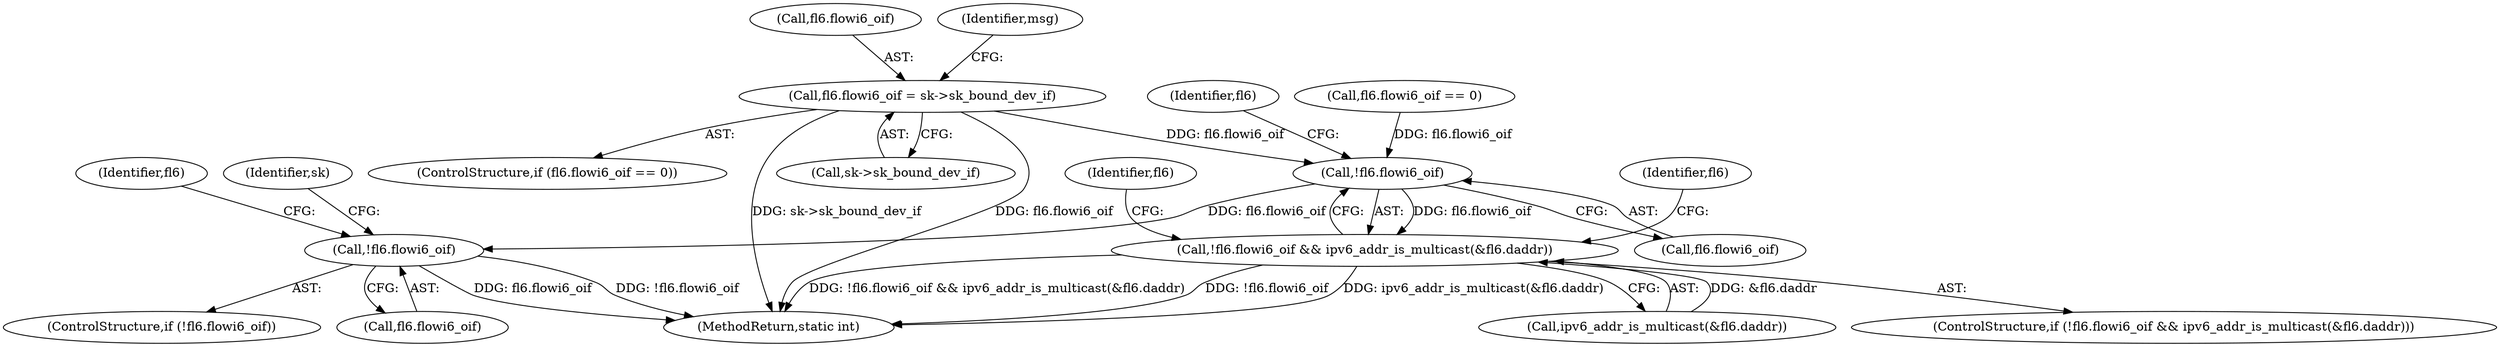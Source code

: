 digraph "0_linux_45f6fad84cc305103b28d73482b344d7f5b76f39_19@pointer" {
"1000328" [label="(Call,fl6.flowi6_oif = sk->sk_bound_dev_if)"];
"1000497" [label="(Call,!fl6.flowi6_oif)"];
"1000496" [label="(Call,!fl6.flowi6_oif && ipv6_addr_is_multicast(&fl6.daddr))"];
"1000515" [label="(Call,!fl6.flowi6_oif)"];
"1000329" [label="(Call,fl6.flowi6_oif)"];
"1000654" [label="(MethodReturn,static int)"];
"1000504" [label="(Identifier,fl6)"];
"1000498" [label="(Call,fl6.flowi6_oif)"];
"1000508" [label="(Identifier,fl6)"];
"1000517" [label="(Identifier,fl6)"];
"1000496" [label="(Call,!fl6.flowi6_oif && ipv6_addr_is_multicast(&fl6.daddr))"];
"1000515" [label="(Call,!fl6.flowi6_oif)"];
"1000501" [label="(Call,ipv6_addr_is_multicast(&fl6.daddr))"];
"1000514" [label="(ControlStructure,if (!fl6.flowi6_oif))"];
"1000322" [label="(ControlStructure,if (fl6.flowi6_oif == 0))"];
"1000516" [label="(Call,fl6.flowi6_oif)"];
"1000521" [label="(Identifier,fl6)"];
"1000527" [label="(Identifier,sk)"];
"1000497" [label="(Call,!fl6.flowi6_oif)"];
"1000332" [label="(Call,sk->sk_bound_dev_if)"];
"1000337" [label="(Identifier,msg)"];
"1000323" [label="(Call,fl6.flowi6_oif == 0)"];
"1000328" [label="(Call,fl6.flowi6_oif = sk->sk_bound_dev_if)"];
"1000495" [label="(ControlStructure,if (!fl6.flowi6_oif && ipv6_addr_is_multicast(&fl6.daddr)))"];
"1000328" -> "1000322"  [label="AST: "];
"1000328" -> "1000332"  [label="CFG: "];
"1000329" -> "1000328"  [label="AST: "];
"1000332" -> "1000328"  [label="AST: "];
"1000337" -> "1000328"  [label="CFG: "];
"1000328" -> "1000654"  [label="DDG: sk->sk_bound_dev_if"];
"1000328" -> "1000654"  [label="DDG: fl6.flowi6_oif"];
"1000328" -> "1000497"  [label="DDG: fl6.flowi6_oif"];
"1000497" -> "1000496"  [label="AST: "];
"1000497" -> "1000498"  [label="CFG: "];
"1000498" -> "1000497"  [label="AST: "];
"1000504" -> "1000497"  [label="CFG: "];
"1000496" -> "1000497"  [label="CFG: "];
"1000497" -> "1000496"  [label="DDG: fl6.flowi6_oif"];
"1000323" -> "1000497"  [label="DDG: fl6.flowi6_oif"];
"1000497" -> "1000515"  [label="DDG: fl6.flowi6_oif"];
"1000496" -> "1000495"  [label="AST: "];
"1000496" -> "1000501"  [label="CFG: "];
"1000501" -> "1000496"  [label="AST: "];
"1000508" -> "1000496"  [label="CFG: "];
"1000517" -> "1000496"  [label="CFG: "];
"1000496" -> "1000654"  [label="DDG: !fl6.flowi6_oif && ipv6_addr_is_multicast(&fl6.daddr)"];
"1000496" -> "1000654"  [label="DDG: !fl6.flowi6_oif"];
"1000496" -> "1000654"  [label="DDG: ipv6_addr_is_multicast(&fl6.daddr)"];
"1000501" -> "1000496"  [label="DDG: &fl6.daddr"];
"1000515" -> "1000514"  [label="AST: "];
"1000515" -> "1000516"  [label="CFG: "];
"1000516" -> "1000515"  [label="AST: "];
"1000521" -> "1000515"  [label="CFG: "];
"1000527" -> "1000515"  [label="CFG: "];
"1000515" -> "1000654"  [label="DDG: !fl6.flowi6_oif"];
"1000515" -> "1000654"  [label="DDG: fl6.flowi6_oif"];
}
